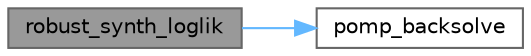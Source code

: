 digraph "robust_synth_loglik"
{
 // LATEX_PDF_SIZE
  bgcolor="transparent";
  edge [fontname=Helvetica,fontsize=10,labelfontname=Helvetica,labelfontsize=10];
  node [fontname=Helvetica,fontsize=10,shape=box,height=0.2,width=0.4];
  rankdir="LR";
  Node1 [id="Node000001",label="robust_synth_loglik",height=0.2,width=0.4,color="gray40", fillcolor="grey60", style="filled", fontcolor="black",tooltip=" "];
  Node1 -> Node2 [id="edge1_Node000001_Node000002",color="steelblue1",style="solid",tooltip=" "];
  Node2 [id="Node000002",label="pomp_backsolve",height=0.2,width=0.4,color="grey40", fillcolor="white", style="filled",URL="$pomp__mat_8h.html#a614853020d1cfbd754ac82a5895b5547",tooltip=" "];
}
